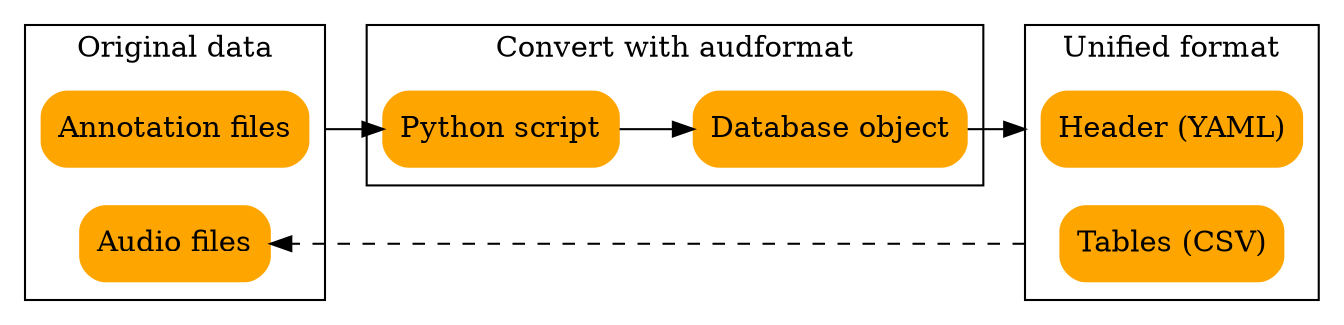 
digraph G {

    rankdir=LR
    node[shape=Mrecord, style=filled, color=orange]
    compound=true

    subgraph cluster_input {
        label="Original data"
        audio[label="Audio files"]
        anno[label="Annotation files"]
    }

    subgraph cluster_convert {
        label="Convert with audformat"
        convert[label="Python script"]
        object[label="Database object"]
    }

    subgraph cluster_output {
        label="Unified format"
        header[label="Header (YAML)"]
        tables[label="Tables (CSV)"]
    }

    anno->convert [ltail=cluster_input]
    convert->object
    object->header [lhead=cluster_output]
    tables->audio [ltail=cluster_output, style=dashed]

}
